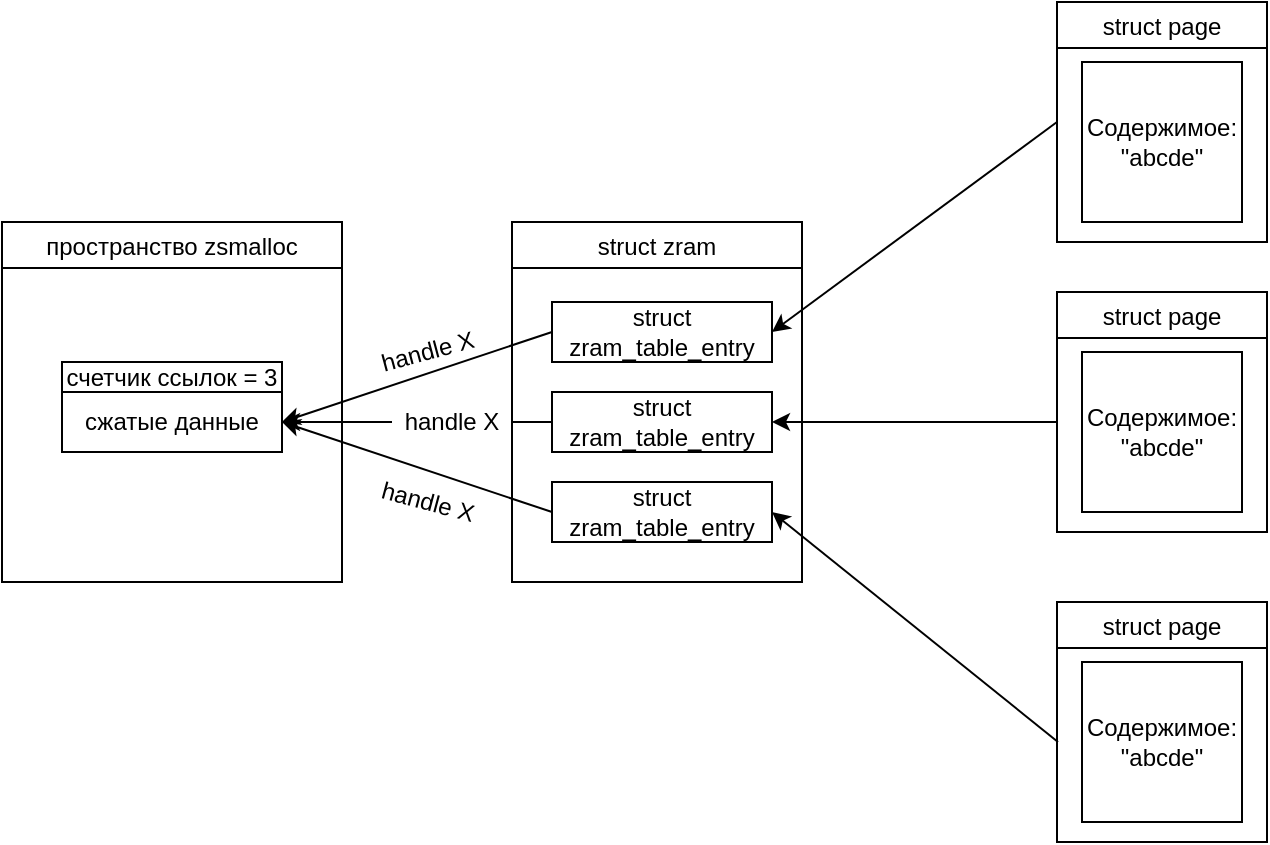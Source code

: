 <mxfile version="18.2.0" type="device"><diagram id="dKlt2y1xPzx2vbjdmcjY" name="Page-1"><mxGraphModel dx="2025" dy="1761" grid="1" gridSize="10" guides="1" tooltips="1" connect="1" arrows="1" fold="1" page="1" pageScale="1" pageWidth="850" pageHeight="1100" math="0" shadow="0"><root><mxCell id="0"/><mxCell id="1" parent="0"/><mxCell id="kkRBWP9sa6c81E6wgHr1-10" value="struct zram" style="swimlane;fillColor=none;fontStyle=0" parent="1" vertex="1"><mxGeometry x="185" y="-70" width="145" height="180" as="geometry"/></mxCell><mxCell id="kkRBWP9sa6c81E6wgHr1-2" value="struct zram_table_entry" style="rounded=0;whiteSpace=wrap;html=1;fillColor=none;" parent="kkRBWP9sa6c81E6wgHr1-10" vertex="1"><mxGeometry x="20" y="40" width="110" height="30" as="geometry"/></mxCell><mxCell id="kkRBWP9sa6c81E6wgHr1-3" value="struct zram_table_entry" style="rounded=0;whiteSpace=wrap;html=1;fillColor=none;" parent="kkRBWP9sa6c81E6wgHr1-10" vertex="1"><mxGeometry x="20" y="85" width="110" height="30" as="geometry"/></mxCell><mxCell id="kkRBWP9sa6c81E6wgHr1-1" value="struct zram_table_entry" style="rounded=0;whiteSpace=wrap;html=1;fillColor=none;" parent="kkRBWP9sa6c81E6wgHr1-10" vertex="1"><mxGeometry x="20" y="130" width="110" height="30" as="geometry"/></mxCell><mxCell id="kkRBWP9sa6c81E6wgHr1-13" value="struct page" style="swimlane;fillColor=none;fontStyle=0" parent="1" vertex="1"><mxGeometry x="457.5" y="120" width="105" height="120" as="geometry"/></mxCell><mxCell id="CebjB-zho-fKxPLt5UVP-15" value="Содержимое: &lt;br&gt;&quot;abcde&quot;" style="whiteSpace=wrap;html=1;aspect=fixed;fillColor=default;" parent="kkRBWP9sa6c81E6wgHr1-13" vertex="1"><mxGeometry x="12.5" y="30" width="80" height="80" as="geometry"/></mxCell><mxCell id="jjI_k59ELkRrVJmTjVuk-2" value="пространство zsmalloc" style="swimlane;fillColor=none;fontStyle=0" vertex="1" parent="1"><mxGeometry x="-70" y="-70" width="170" height="180" as="geometry"/></mxCell><mxCell id="jjI_k59ELkRrVJmTjVuk-3" value="сжатые данные" style="rounded=0;whiteSpace=wrap;html=1;fillColor=none;" vertex="1" parent="jjI_k59ELkRrVJmTjVuk-2"><mxGeometry x="30" y="85" width="110" height="30" as="geometry"/></mxCell><mxCell id="jjI_k59ELkRrVJmTjVuk-23" value="счетчик ссылок = 3" style="rounded=0;whiteSpace=wrap;html=1;fillColor=none;" vertex="1" parent="jjI_k59ELkRrVJmTjVuk-2"><mxGeometry x="30" y="70" width="110" height="15" as="geometry"/></mxCell><mxCell id="jjI_k59ELkRrVJmTjVuk-6" value="" style="endArrow=classic;html=1;rounded=0;exitX=0;exitY=0.5;exitDx=0;exitDy=0;entryX=1;entryY=0.5;entryDx=0;entryDy=0;" edge="1" parent="1" source="kkRBWP9sa6c81E6wgHr1-2" target="jjI_k59ELkRrVJmTjVuk-3"><mxGeometry width="50" height="50" relative="1" as="geometry"><mxPoint x="230" y="240" as="sourcePoint"/><mxPoint x="280" y="190" as="targetPoint"/></mxGeometry></mxCell><mxCell id="jjI_k59ELkRrVJmTjVuk-7" value="handle X" style="text;html=1;strokeColor=none;fillColor=none;align=center;verticalAlign=middle;whiteSpace=wrap;rounded=0;rotation=-15;" vertex="1" parent="1"><mxGeometry x="112.5" y="-10" width="60" height="10" as="geometry"/></mxCell><mxCell id="jjI_k59ELkRrVJmTjVuk-9" value="" style="endArrow=classic;html=1;rounded=0;exitX=0;exitY=0.5;exitDx=0;exitDy=0;entryX=1;entryY=0.5;entryDx=0;entryDy=0;startArrow=none;" edge="1" parent="1" source="jjI_k59ELkRrVJmTjVuk-11" target="jjI_k59ELkRrVJmTjVuk-3"><mxGeometry width="50" height="50" relative="1" as="geometry"><mxPoint x="230" y="240" as="sourcePoint"/><mxPoint x="80" y="30" as="targetPoint"/></mxGeometry></mxCell><mxCell id="jjI_k59ELkRrVJmTjVuk-10" value="" style="endArrow=classic;html=1;rounded=0;exitX=0;exitY=0.5;exitDx=0;exitDy=0;entryX=1;entryY=0.5;entryDx=0;entryDy=0;" edge="1" parent="1" source="kkRBWP9sa6c81E6wgHr1-1" target="jjI_k59ELkRrVJmTjVuk-3"><mxGeometry width="50" height="50" relative="1" as="geometry"><mxPoint x="230" y="240" as="sourcePoint"/><mxPoint x="80" y="75" as="targetPoint"/></mxGeometry></mxCell><mxCell id="jjI_k59ELkRrVJmTjVuk-12" value="handle X" style="text;html=1;strokeColor=none;fillColor=none;align=center;verticalAlign=middle;whiteSpace=wrap;rounded=0;rotation=15;" vertex="1" parent="1"><mxGeometry x="112.5" y="55" width="60" height="30" as="geometry"/></mxCell><mxCell id="jjI_k59ELkRrVJmTjVuk-14" value="struct page" style="swimlane;fillColor=none;fontStyle=0" vertex="1" parent="1"><mxGeometry x="457.5" y="-180" width="105" height="120" as="geometry"/></mxCell><mxCell id="jjI_k59ELkRrVJmTjVuk-15" value="Содержимое: &lt;br&gt;&quot;abcde&quot;" style="whiteSpace=wrap;html=1;aspect=fixed;fillColor=default;" vertex="1" parent="jjI_k59ELkRrVJmTjVuk-14"><mxGeometry x="12.5" y="30" width="80" height="80" as="geometry"/></mxCell><mxCell id="jjI_k59ELkRrVJmTjVuk-16" value="struct page" style="swimlane;fillColor=none;fontStyle=0" vertex="1" parent="1"><mxGeometry x="457.5" y="-35" width="105" height="120" as="geometry"/></mxCell><mxCell id="jjI_k59ELkRrVJmTjVuk-17" value="Содержимое: &lt;br&gt;&quot;abcde&quot;" style="whiteSpace=wrap;html=1;aspect=fixed;fillColor=default;" vertex="1" parent="jjI_k59ELkRrVJmTjVuk-16"><mxGeometry x="12.5" y="30" width="80" height="80" as="geometry"/></mxCell><mxCell id="jjI_k59ELkRrVJmTjVuk-18" value="" style="endArrow=classic;html=1;rounded=0;entryX=1;entryY=0.5;entryDx=0;entryDy=0;" edge="1" parent="1" target="kkRBWP9sa6c81E6wgHr1-1"><mxGeometry width="50" height="50" relative="1" as="geometry"><mxPoint x="458" y="190" as="sourcePoint"/><mxPoint x="350" y="10" as="targetPoint"/></mxGeometry></mxCell><mxCell id="jjI_k59ELkRrVJmTjVuk-19" value="" style="endArrow=classic;html=1;rounded=0;entryX=1;entryY=0.5;entryDx=0;entryDy=0;" edge="1" parent="1" target="kkRBWP9sa6c81E6wgHr1-3"><mxGeometry width="50" height="50" relative="1" as="geometry"><mxPoint x="458" y="30" as="sourcePoint"/><mxPoint x="350" y="10" as="targetPoint"/></mxGeometry></mxCell><mxCell id="jjI_k59ELkRrVJmTjVuk-20" value="" style="endArrow=classic;html=1;rounded=0;exitX=0;exitY=0.5;exitDx=0;exitDy=0;entryX=1;entryY=0.5;entryDx=0;entryDy=0;" edge="1" parent="1" source="jjI_k59ELkRrVJmTjVuk-14" target="kkRBWP9sa6c81E6wgHr1-2"><mxGeometry width="50" height="50" relative="1" as="geometry"><mxPoint x="300" y="60" as="sourcePoint"/><mxPoint x="350" y="10" as="targetPoint"/></mxGeometry></mxCell><mxCell id="jjI_k59ELkRrVJmTjVuk-11" value="handle X" style="text;html=1;strokeColor=none;fillColor=none;align=center;verticalAlign=middle;whiteSpace=wrap;rounded=0;" vertex="1" parent="1"><mxGeometry x="125" y="15" width="60" height="30" as="geometry"/></mxCell><mxCell id="jjI_k59ELkRrVJmTjVuk-22" value="" style="endArrow=none;html=1;rounded=0;exitX=0;exitY=0.5;exitDx=0;exitDy=0;entryX=1;entryY=0.5;entryDx=0;entryDy=0;" edge="1" parent="1" source="kkRBWP9sa6c81E6wgHr1-3" target="jjI_k59ELkRrVJmTjVuk-11"><mxGeometry width="50" height="50" relative="1" as="geometry"><mxPoint x="205" y="30" as="sourcePoint"/><mxPoint x="80" y="30" as="targetPoint"/></mxGeometry></mxCell></root></mxGraphModel></diagram></mxfile>